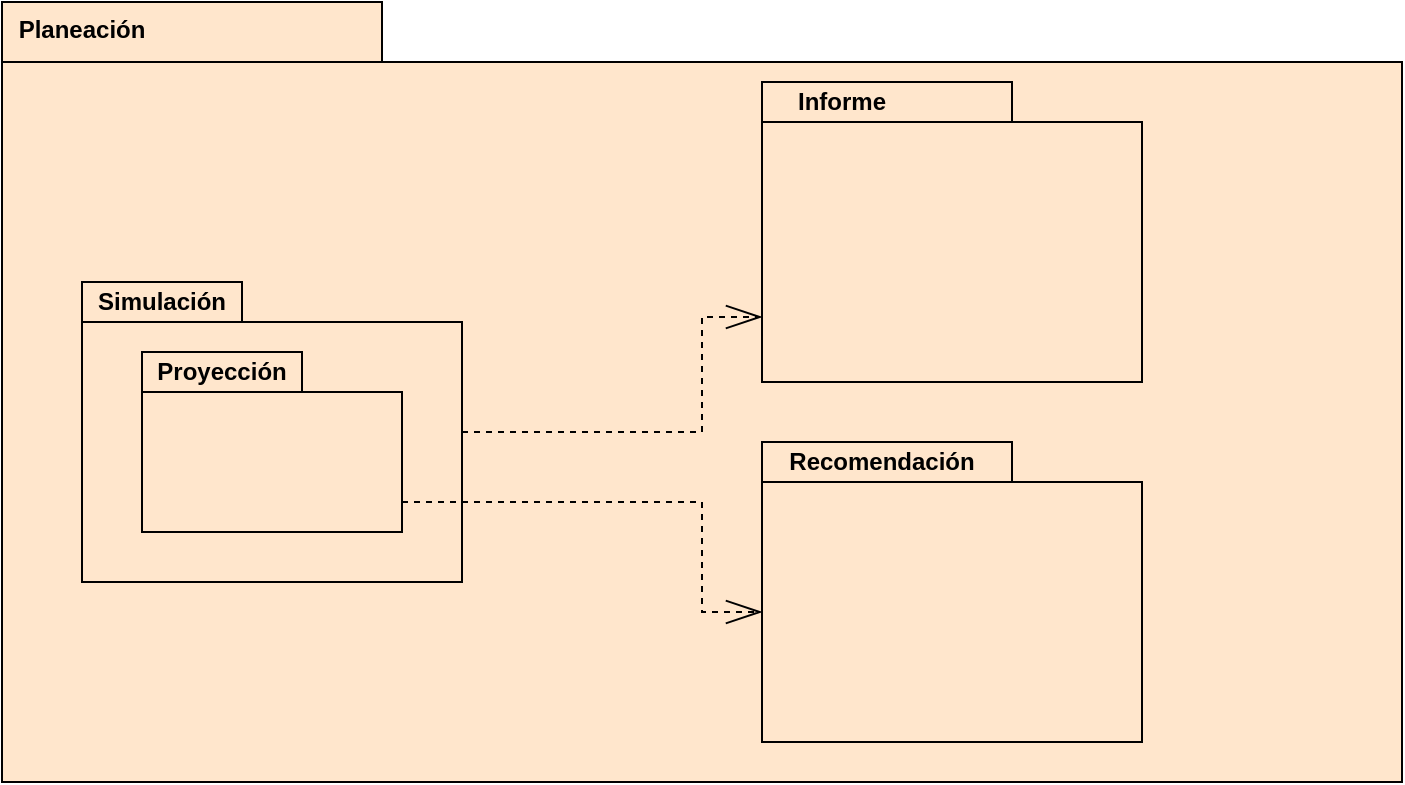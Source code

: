 <mxfile version="13.6.2" type="device"><diagram name="Page-1" id="5f0bae14-7c28-e335-631c-24af17079c00"><mxGraphModel dx="981" dy="548" grid="1" gridSize="10" guides="1" tooltips="1" connect="1" arrows="1" fold="1" page="1" pageScale="1" pageWidth="1100" pageHeight="850" background="#ffffff" math="0" shadow="0"><root><mxCell id="0"/><mxCell id="1" parent="0"/><mxCell id="CaoOSj0Ent-vpKdQJ8SY-3" value="" style="shape=folder;fontStyle=1;spacingTop=10;tabWidth=190;tabHeight=30;tabPosition=left;html=1;align=left;fillColor=#ffe6cc;" vertex="1" parent="1"><mxGeometry x="50" y="20" width="700" height="390" as="geometry"/></mxCell><mxCell id="CaoOSj0Ent-vpKdQJ8SY-5" value="&lt;b&gt;Planeación&lt;/b&gt;" style="text;html=1;strokeColor=none;fillColor=none;align=center;verticalAlign=middle;whiteSpace=wrap;rounded=0;" vertex="1" parent="1"><mxGeometry x="70" y="24" width="40" height="20" as="geometry"/></mxCell><mxCell id="CaoOSj0Ent-vpKdQJ8SY-21" style="edgeStyle=orthogonalEdgeStyle;rounded=0;orthogonalLoop=1;jettySize=auto;html=1;entryX=0;entryY=0;entryDx=0;entryDy=117.5;entryPerimeter=0;dashed=1;endArrow=openThin;endFill=0;endSize=16;strokeWidth=1;" edge="1" parent="1" source="CaoOSj0Ent-vpKdQJ8SY-9" target="CaoOSj0Ent-vpKdQJ8SY-17"><mxGeometry relative="1" as="geometry"><Array as="points"><mxPoint x="400" y="235"/><mxPoint x="400" y="178"/></Array></mxGeometry></mxCell><mxCell id="CaoOSj0Ent-vpKdQJ8SY-9" value="" style="shape=folder;fontStyle=1;spacingTop=10;tabWidth=80;tabHeight=20;tabPosition=left;html=1;align=left;fillColor=#ffe6cc;" vertex="1" parent="1"><mxGeometry x="90" y="160" width="190" height="150" as="geometry"/></mxCell><mxCell id="CaoOSj0Ent-vpKdQJ8SY-10" value="&lt;b&gt;Simulación&lt;/b&gt;" style="text;html=1;strokeColor=none;fillColor=none;align=center;verticalAlign=middle;whiteSpace=wrap;rounded=0;" vertex="1" parent="1"><mxGeometry x="110" y="160" width="40" height="20" as="geometry"/></mxCell><mxCell id="CaoOSj0Ent-vpKdQJ8SY-22" style="edgeStyle=orthogonalEdgeStyle;rounded=0;orthogonalLoop=1;jettySize=auto;html=1;entryX=0;entryY=0;entryDx=0;entryDy=85;entryPerimeter=0;dashed=1;endArrow=openThin;endFill=0;endSize=16;strokeWidth=1;" edge="1" parent="1" source="CaoOSj0Ent-vpKdQJ8SY-12" target="CaoOSj0Ent-vpKdQJ8SY-14"><mxGeometry relative="1" as="geometry"><Array as="points"><mxPoint x="400" y="270"/><mxPoint x="400" y="325"/></Array></mxGeometry></mxCell><mxCell id="CaoOSj0Ent-vpKdQJ8SY-12" value="" style="shape=folder;fontStyle=1;spacingTop=10;tabWidth=80;tabHeight=20;tabPosition=left;html=1;align=left;fillColor=#ffe6cc;" vertex="1" parent="1"><mxGeometry x="120" y="195" width="130" height="90" as="geometry"/></mxCell><mxCell id="CaoOSj0Ent-vpKdQJ8SY-13" value="&lt;b&gt;Proyección&lt;/b&gt;" style="text;html=1;strokeColor=none;fillColor=none;align=center;verticalAlign=middle;whiteSpace=wrap;rounded=0;" vertex="1" parent="1"><mxGeometry x="140" y="195" width="40" height="20" as="geometry"/></mxCell><mxCell id="CaoOSj0Ent-vpKdQJ8SY-14" value="" style="shape=folder;fontStyle=1;spacingTop=10;tabWidth=125;tabHeight=20;tabPosition=left;html=1;align=left;fillColor=#ffe6cc;" vertex="1" parent="1"><mxGeometry x="430" y="240" width="190" height="150" as="geometry"/></mxCell><mxCell id="CaoOSj0Ent-vpKdQJ8SY-15" value="&lt;b&gt;Recomendación&lt;/b&gt;" style="text;html=1;strokeColor=none;fillColor=none;align=center;verticalAlign=middle;whiteSpace=wrap;rounded=0;" vertex="1" parent="1"><mxGeometry x="470" y="240" width="40" height="20" as="geometry"/></mxCell><mxCell id="CaoOSj0Ent-vpKdQJ8SY-17" value="" style="shape=folder;fontStyle=1;spacingTop=10;tabWidth=125;tabHeight=20;tabPosition=left;html=1;align=left;fillColor=#ffe6cc;" vertex="1" parent="1"><mxGeometry x="430" y="60" width="190" height="150" as="geometry"/></mxCell><mxCell id="CaoOSj0Ent-vpKdQJ8SY-18" value="&lt;b&gt;Informe&lt;/b&gt;" style="text;html=1;strokeColor=none;fillColor=none;align=center;verticalAlign=middle;whiteSpace=wrap;rounded=0;" vertex="1" parent="1"><mxGeometry x="450" y="60" width="40" height="20" as="geometry"/></mxCell></root></mxGraphModel></diagram></mxfile>